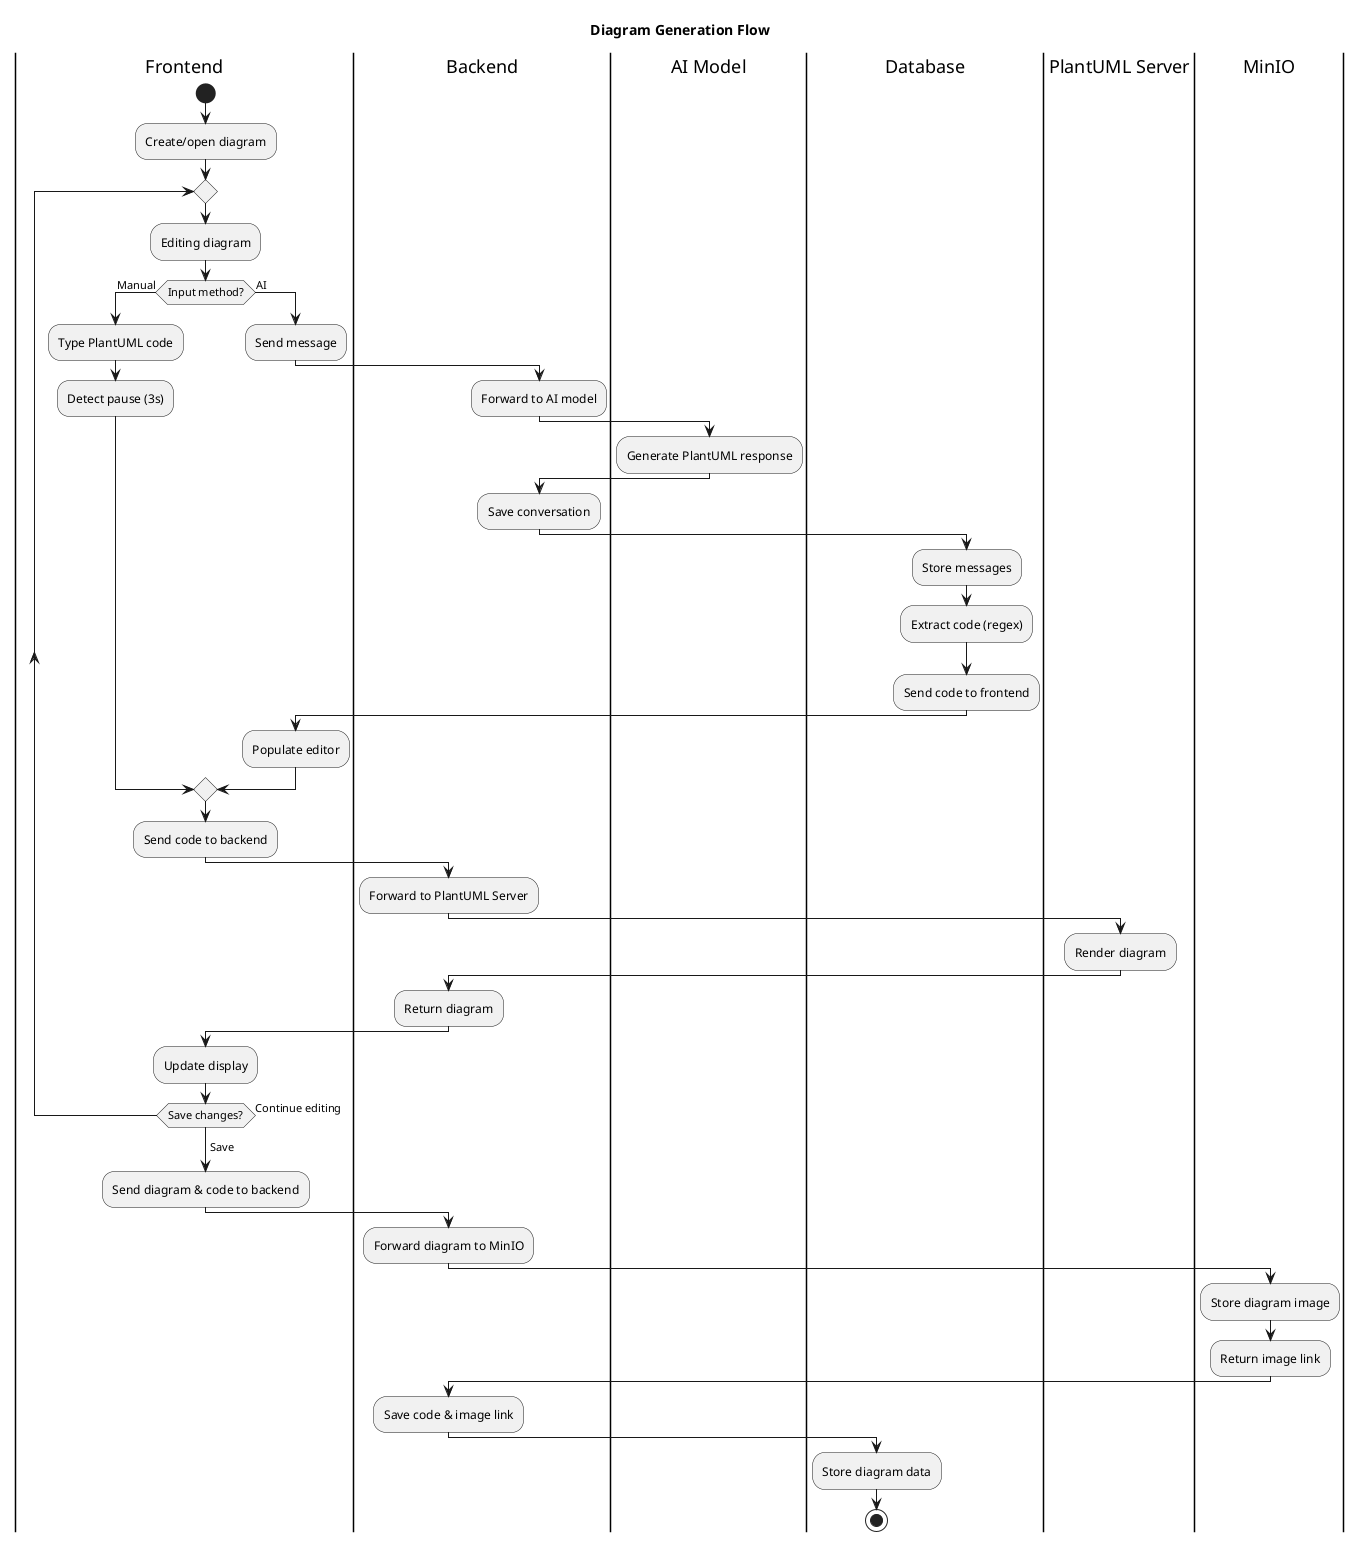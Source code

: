 @startuml
title Diagram Generation Flow

|Frontend|
start
:Create/open diagram;

repeat
  :Editing diagram;
  
  if (Input method?) then (Manual)
    :Type PlantUML code;
    :Detect pause (3s);
  else (AI)
    :Send message;
    
    |Backend|
    :Forward to AI model;
    
    |AI Model|
    :Generate PlantUML response;
    
    |Backend|
    :Save conversation;
    
    |Database|
    :Store messages;
    :Extract code (regex);
    :Send code to frontend;
    
    |Frontend|
    :Populate editor;
  endif
  
  :Send code to backend;
  
  |Backend|
  :Forward to PlantUML Server;
  
  |PlantUML Server|
  :Render diagram;
  
  |Backend|
  :Return diagram;
  
  |Frontend|
  :Update display;
  
repeat while (Save changes?) is (Continue editing)
-> Save;

|Frontend|
:Send diagram & code to backend;

|Backend|
:Forward diagram to MinIO;

|MinIO|
:Store diagram image;
:Return image link;

|Backend|
:Save code & image link;

|Database|
:Store diagram data;

stop

@enduml